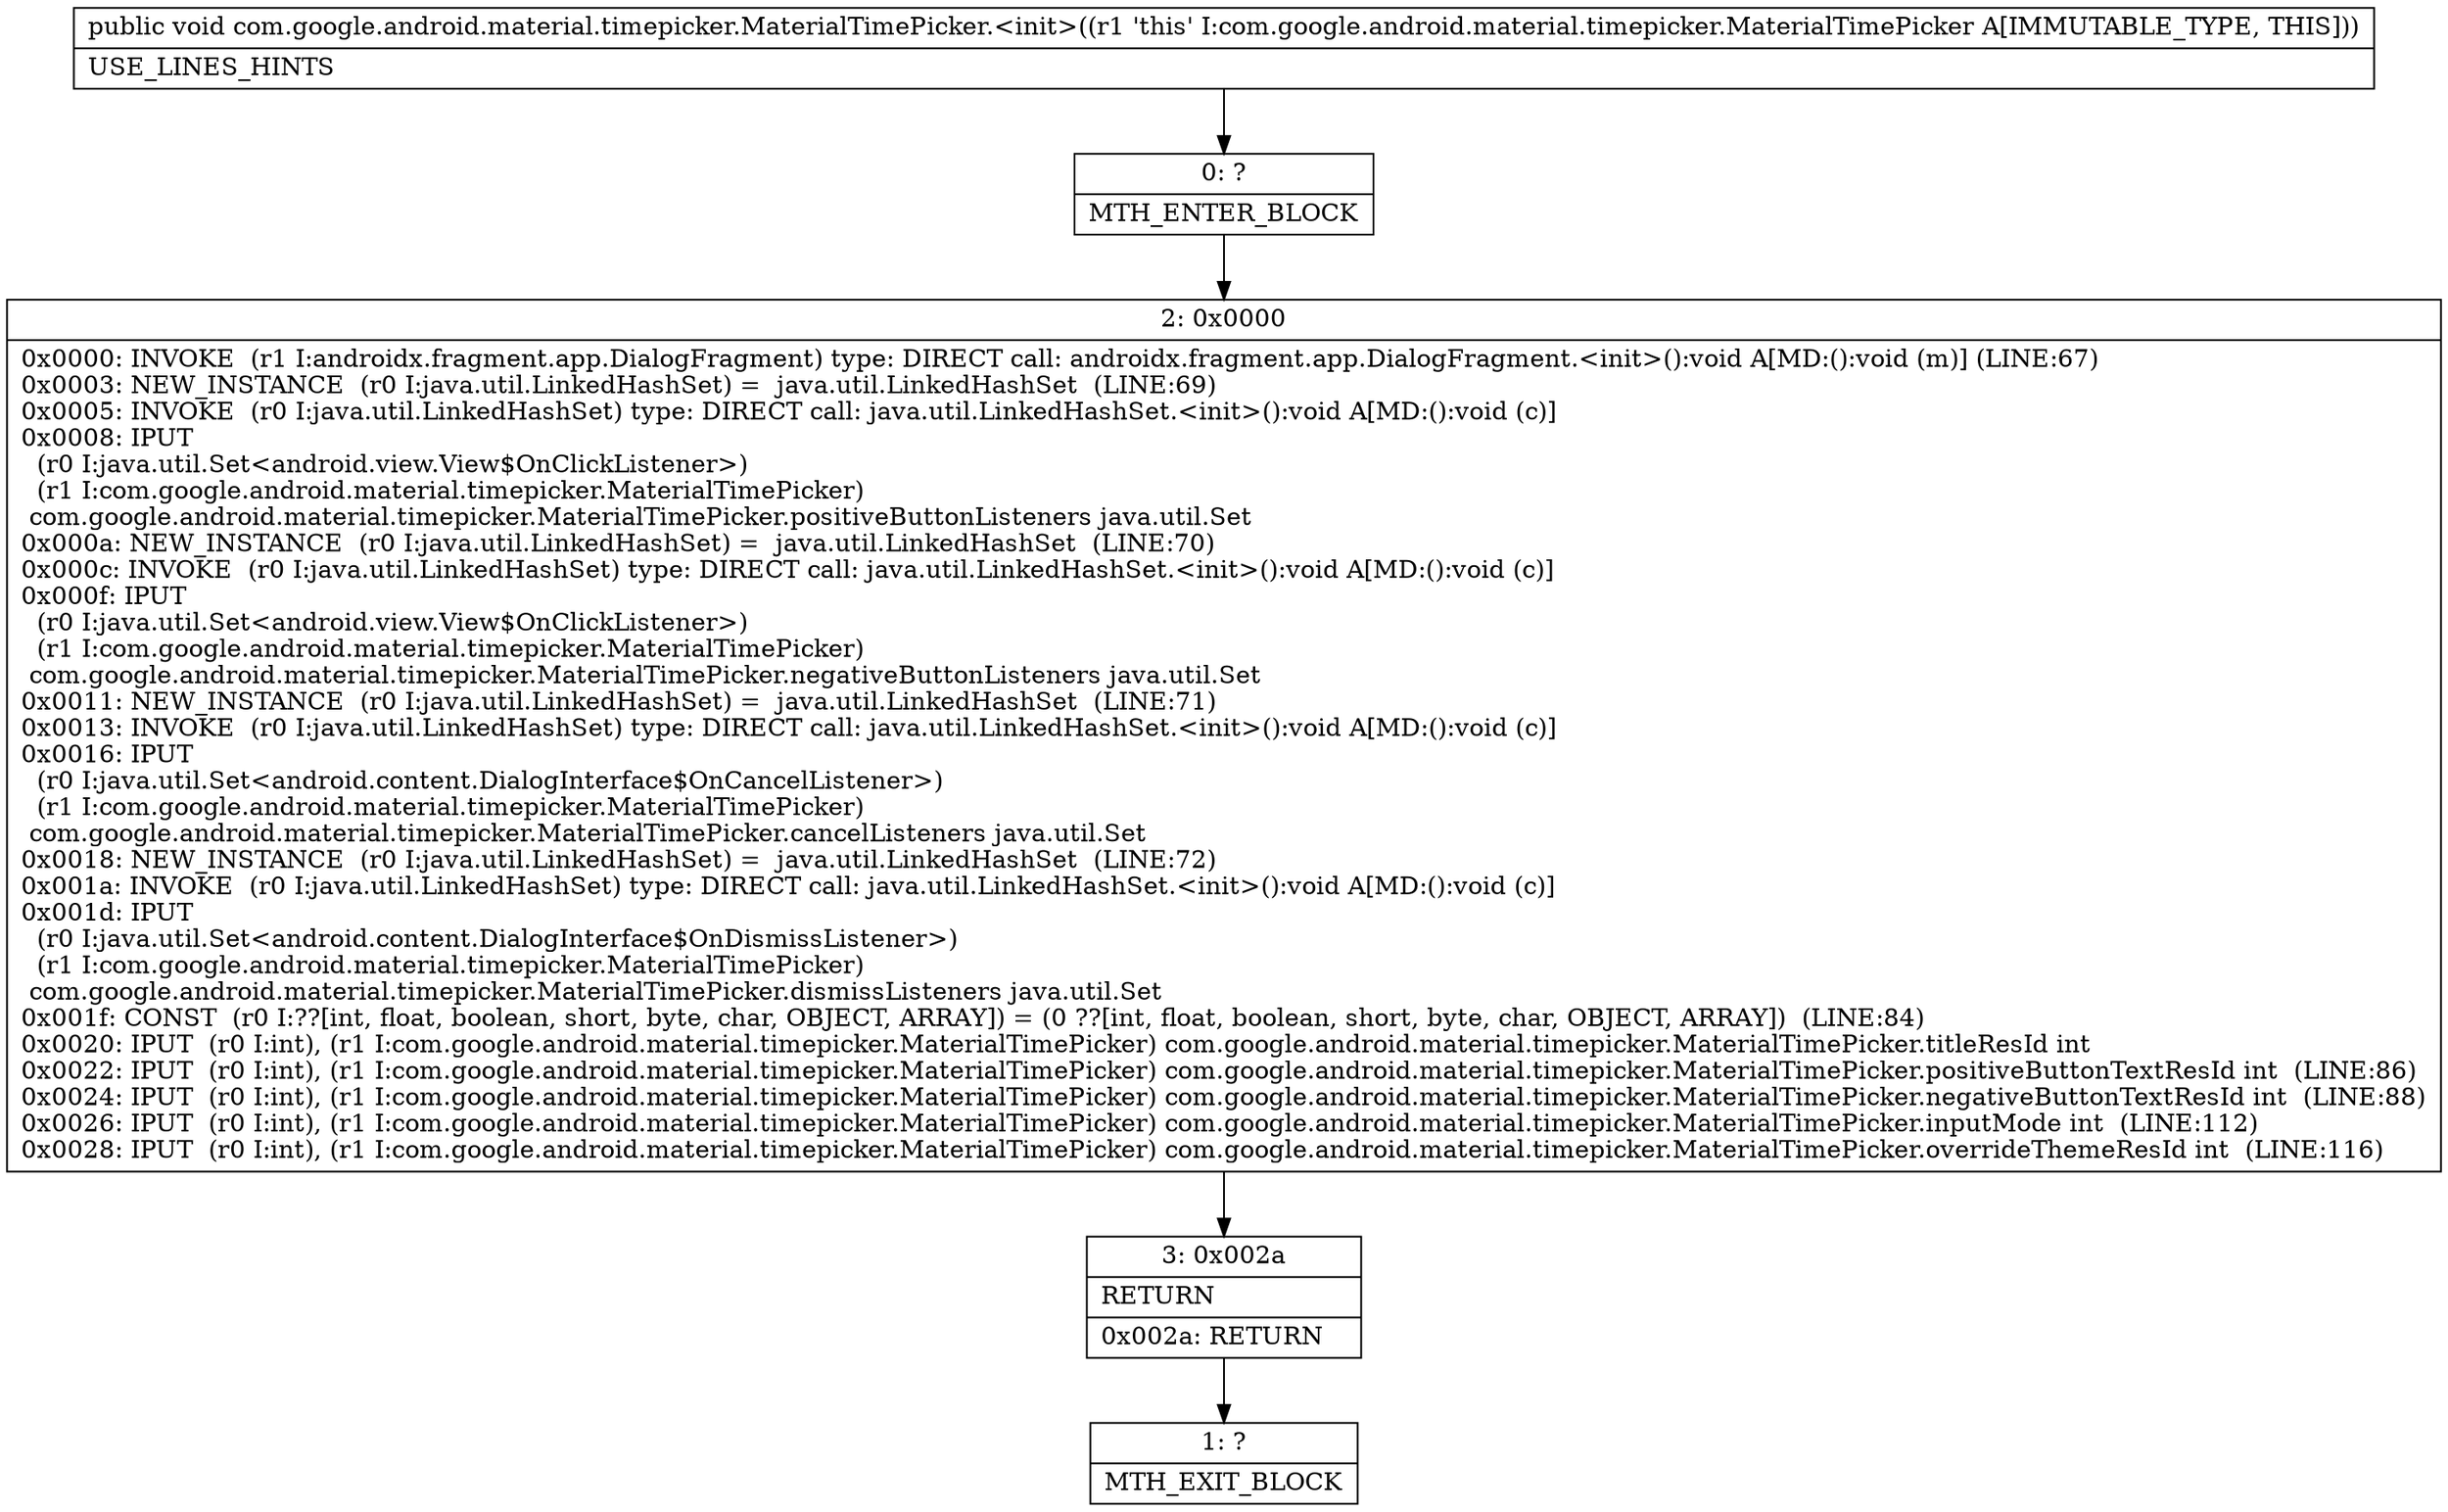 digraph "CFG forcom.google.android.material.timepicker.MaterialTimePicker.\<init\>()V" {
Node_0 [shape=record,label="{0\:\ ?|MTH_ENTER_BLOCK\l}"];
Node_2 [shape=record,label="{2\:\ 0x0000|0x0000: INVOKE  (r1 I:androidx.fragment.app.DialogFragment) type: DIRECT call: androidx.fragment.app.DialogFragment.\<init\>():void A[MD:():void (m)] (LINE:67)\l0x0003: NEW_INSTANCE  (r0 I:java.util.LinkedHashSet) =  java.util.LinkedHashSet  (LINE:69)\l0x0005: INVOKE  (r0 I:java.util.LinkedHashSet) type: DIRECT call: java.util.LinkedHashSet.\<init\>():void A[MD:():void (c)]\l0x0008: IPUT  \l  (r0 I:java.util.Set\<android.view.View$OnClickListener\>)\l  (r1 I:com.google.android.material.timepicker.MaterialTimePicker)\l com.google.android.material.timepicker.MaterialTimePicker.positiveButtonListeners java.util.Set \l0x000a: NEW_INSTANCE  (r0 I:java.util.LinkedHashSet) =  java.util.LinkedHashSet  (LINE:70)\l0x000c: INVOKE  (r0 I:java.util.LinkedHashSet) type: DIRECT call: java.util.LinkedHashSet.\<init\>():void A[MD:():void (c)]\l0x000f: IPUT  \l  (r0 I:java.util.Set\<android.view.View$OnClickListener\>)\l  (r1 I:com.google.android.material.timepicker.MaterialTimePicker)\l com.google.android.material.timepicker.MaterialTimePicker.negativeButtonListeners java.util.Set \l0x0011: NEW_INSTANCE  (r0 I:java.util.LinkedHashSet) =  java.util.LinkedHashSet  (LINE:71)\l0x0013: INVOKE  (r0 I:java.util.LinkedHashSet) type: DIRECT call: java.util.LinkedHashSet.\<init\>():void A[MD:():void (c)]\l0x0016: IPUT  \l  (r0 I:java.util.Set\<android.content.DialogInterface$OnCancelListener\>)\l  (r1 I:com.google.android.material.timepicker.MaterialTimePicker)\l com.google.android.material.timepicker.MaterialTimePicker.cancelListeners java.util.Set \l0x0018: NEW_INSTANCE  (r0 I:java.util.LinkedHashSet) =  java.util.LinkedHashSet  (LINE:72)\l0x001a: INVOKE  (r0 I:java.util.LinkedHashSet) type: DIRECT call: java.util.LinkedHashSet.\<init\>():void A[MD:():void (c)]\l0x001d: IPUT  \l  (r0 I:java.util.Set\<android.content.DialogInterface$OnDismissListener\>)\l  (r1 I:com.google.android.material.timepicker.MaterialTimePicker)\l com.google.android.material.timepicker.MaterialTimePicker.dismissListeners java.util.Set \l0x001f: CONST  (r0 I:??[int, float, boolean, short, byte, char, OBJECT, ARRAY]) = (0 ??[int, float, boolean, short, byte, char, OBJECT, ARRAY])  (LINE:84)\l0x0020: IPUT  (r0 I:int), (r1 I:com.google.android.material.timepicker.MaterialTimePicker) com.google.android.material.timepicker.MaterialTimePicker.titleResId int \l0x0022: IPUT  (r0 I:int), (r1 I:com.google.android.material.timepicker.MaterialTimePicker) com.google.android.material.timepicker.MaterialTimePicker.positiveButtonTextResId int  (LINE:86)\l0x0024: IPUT  (r0 I:int), (r1 I:com.google.android.material.timepicker.MaterialTimePicker) com.google.android.material.timepicker.MaterialTimePicker.negativeButtonTextResId int  (LINE:88)\l0x0026: IPUT  (r0 I:int), (r1 I:com.google.android.material.timepicker.MaterialTimePicker) com.google.android.material.timepicker.MaterialTimePicker.inputMode int  (LINE:112)\l0x0028: IPUT  (r0 I:int), (r1 I:com.google.android.material.timepicker.MaterialTimePicker) com.google.android.material.timepicker.MaterialTimePicker.overrideThemeResId int  (LINE:116)\l}"];
Node_3 [shape=record,label="{3\:\ 0x002a|RETURN\l|0x002a: RETURN   \l}"];
Node_1 [shape=record,label="{1\:\ ?|MTH_EXIT_BLOCK\l}"];
MethodNode[shape=record,label="{public void com.google.android.material.timepicker.MaterialTimePicker.\<init\>((r1 'this' I:com.google.android.material.timepicker.MaterialTimePicker A[IMMUTABLE_TYPE, THIS]))  | USE_LINES_HINTS\l}"];
MethodNode -> Node_0;Node_0 -> Node_2;
Node_2 -> Node_3;
Node_3 -> Node_1;
}

